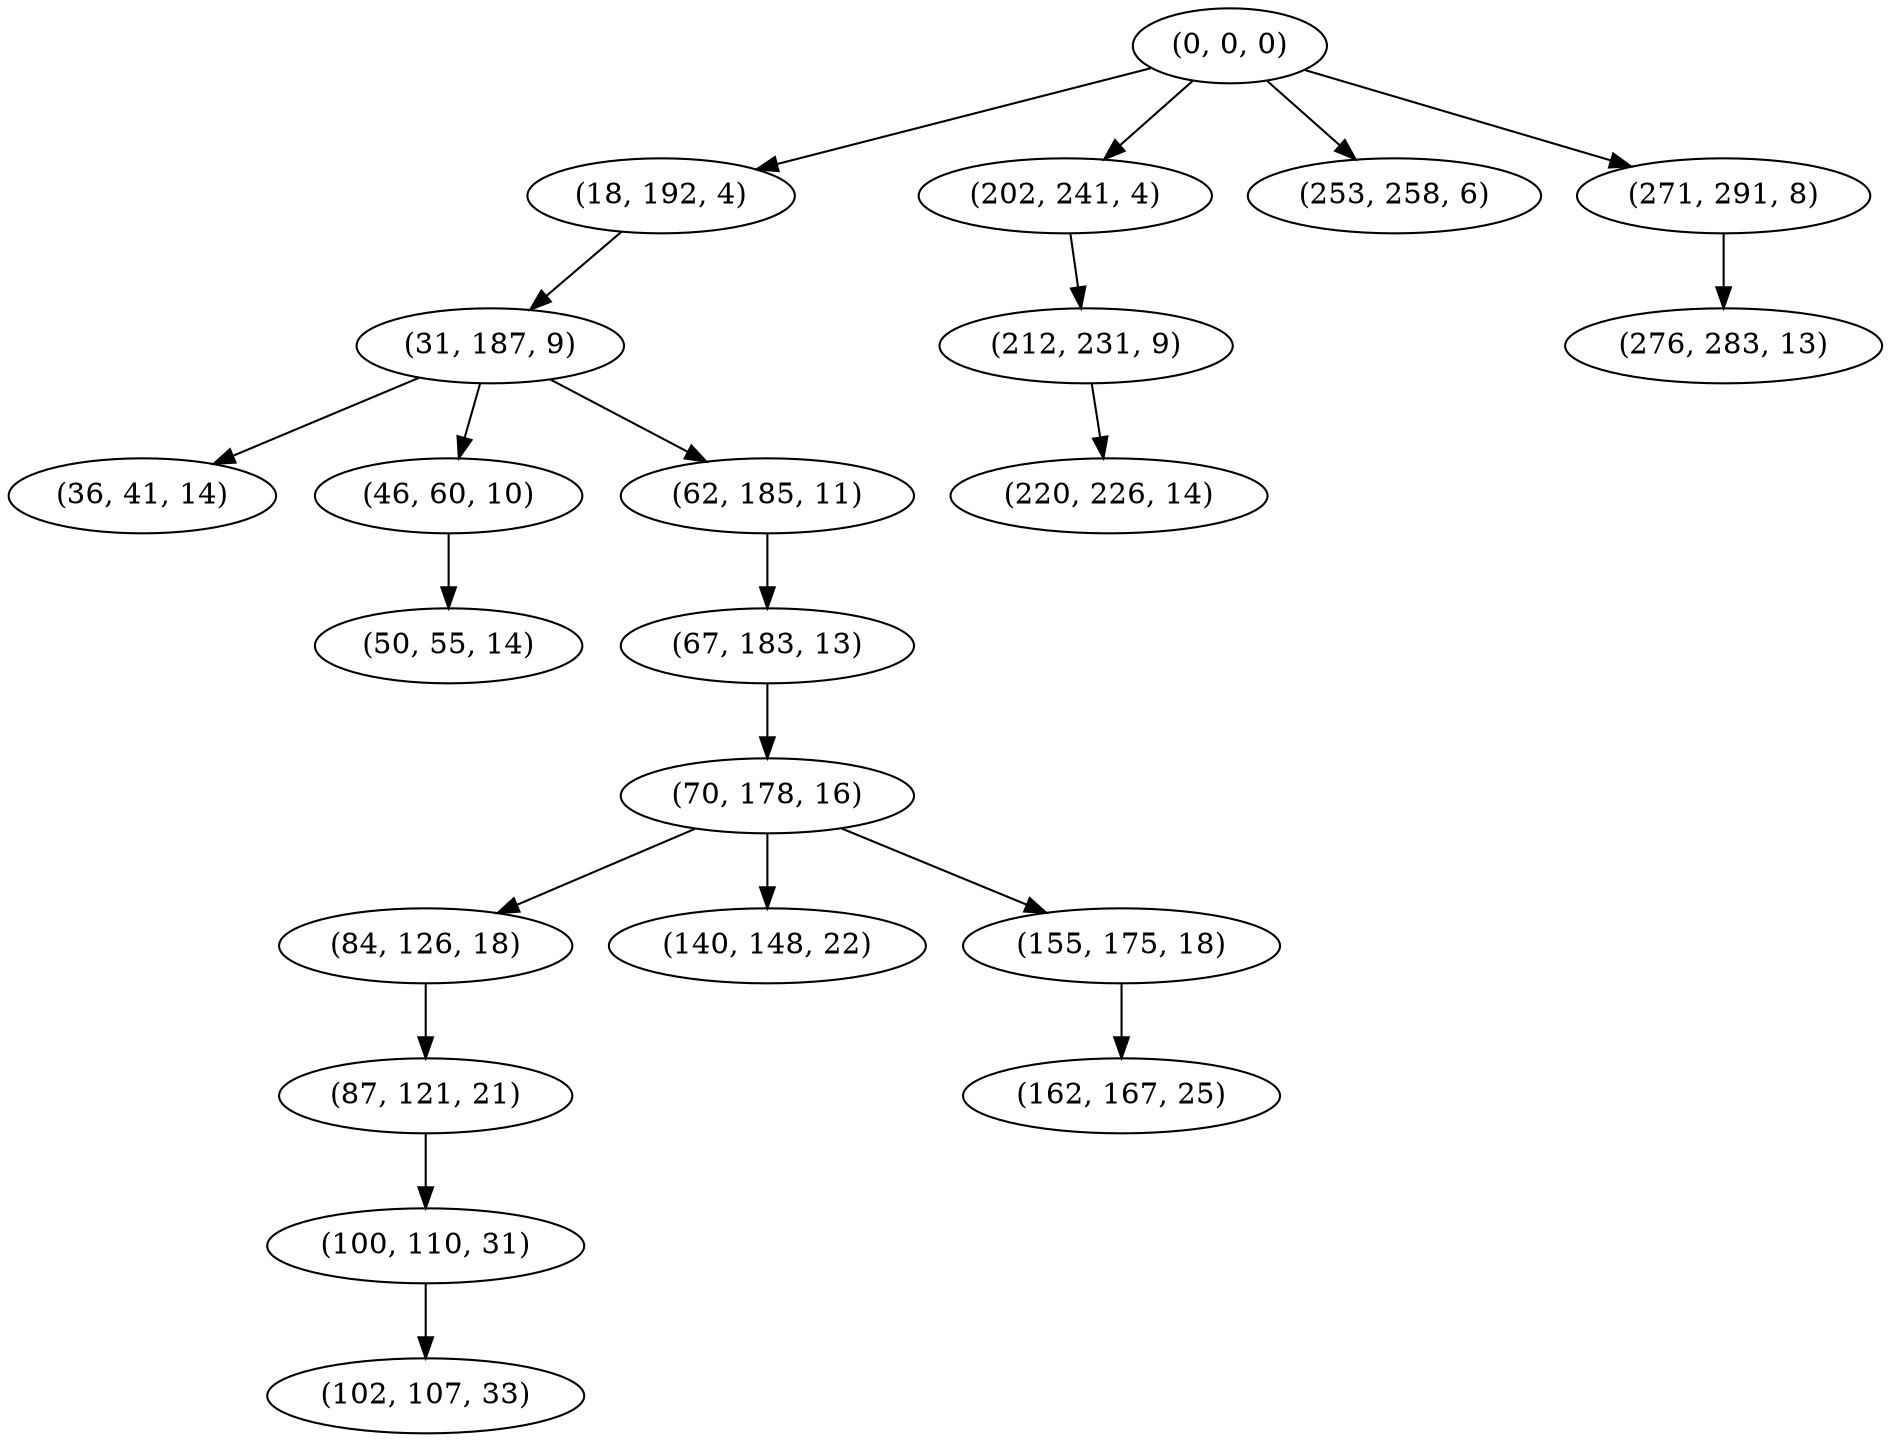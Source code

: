 digraph tree {
    "(0, 0, 0)";
    "(18, 192, 4)";
    "(31, 187, 9)";
    "(36, 41, 14)";
    "(46, 60, 10)";
    "(50, 55, 14)";
    "(62, 185, 11)";
    "(67, 183, 13)";
    "(70, 178, 16)";
    "(84, 126, 18)";
    "(87, 121, 21)";
    "(100, 110, 31)";
    "(102, 107, 33)";
    "(140, 148, 22)";
    "(155, 175, 18)";
    "(162, 167, 25)";
    "(202, 241, 4)";
    "(212, 231, 9)";
    "(220, 226, 14)";
    "(253, 258, 6)";
    "(271, 291, 8)";
    "(276, 283, 13)";
    "(0, 0, 0)" -> "(18, 192, 4)";
    "(0, 0, 0)" -> "(202, 241, 4)";
    "(0, 0, 0)" -> "(253, 258, 6)";
    "(0, 0, 0)" -> "(271, 291, 8)";
    "(18, 192, 4)" -> "(31, 187, 9)";
    "(31, 187, 9)" -> "(36, 41, 14)";
    "(31, 187, 9)" -> "(46, 60, 10)";
    "(31, 187, 9)" -> "(62, 185, 11)";
    "(46, 60, 10)" -> "(50, 55, 14)";
    "(62, 185, 11)" -> "(67, 183, 13)";
    "(67, 183, 13)" -> "(70, 178, 16)";
    "(70, 178, 16)" -> "(84, 126, 18)";
    "(70, 178, 16)" -> "(140, 148, 22)";
    "(70, 178, 16)" -> "(155, 175, 18)";
    "(84, 126, 18)" -> "(87, 121, 21)";
    "(87, 121, 21)" -> "(100, 110, 31)";
    "(100, 110, 31)" -> "(102, 107, 33)";
    "(155, 175, 18)" -> "(162, 167, 25)";
    "(202, 241, 4)" -> "(212, 231, 9)";
    "(212, 231, 9)" -> "(220, 226, 14)";
    "(271, 291, 8)" -> "(276, 283, 13)";
}

